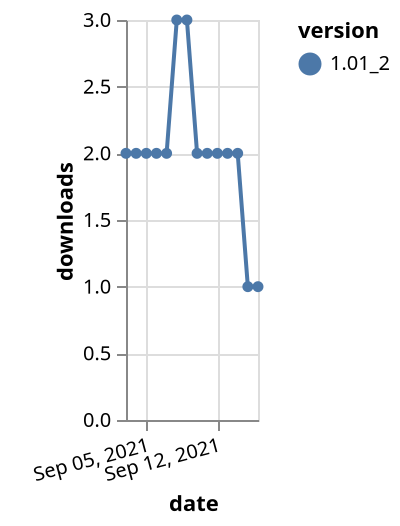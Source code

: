 {"$schema": "https://vega.github.io/schema/vega-lite/v5.json", "description": "A simple bar chart with embedded data.", "data": {"values": [{"date": "2021-09-03", "total": 4044, "delta": 2, "version": "1.01_2"}, {"date": "2021-09-04", "total": 4046, "delta": 2, "version": "1.01_2"}, {"date": "2021-09-05", "total": 4048, "delta": 2, "version": "1.01_2"}, {"date": "2021-09-06", "total": 4050, "delta": 2, "version": "1.01_2"}, {"date": "2021-09-07", "total": 4052, "delta": 2, "version": "1.01_2"}, {"date": "2021-09-08", "total": 4055, "delta": 3, "version": "1.01_2"}, {"date": "2021-09-09", "total": 4058, "delta": 3, "version": "1.01_2"}, {"date": "2021-09-10", "total": 4060, "delta": 2, "version": "1.01_2"}, {"date": "2021-09-11", "total": 4062, "delta": 2, "version": "1.01_2"}, {"date": "2021-09-12", "total": 4064, "delta": 2, "version": "1.01_2"}, {"date": "2021-09-13", "total": 4066, "delta": 2, "version": "1.01_2"}, {"date": "2021-09-14", "total": 4068, "delta": 2, "version": "1.01_2"}, {"date": "2021-09-15", "total": 4069, "delta": 1, "version": "1.01_2"}, {"date": "2021-09-16", "total": 4070, "delta": 1, "version": "1.01_2"}]}, "width": "container", "mark": {"type": "line", "point": {"filled": true}}, "encoding": {"x": {"field": "date", "type": "temporal", "timeUnit": "yearmonthdate", "title": "date", "axis": {"labelAngle": -15}}, "y": {"field": "delta", "type": "quantitative", "title": "downloads"}, "color": {"field": "version", "type": "nominal"}, "tooltip": {"field": "delta"}}}
